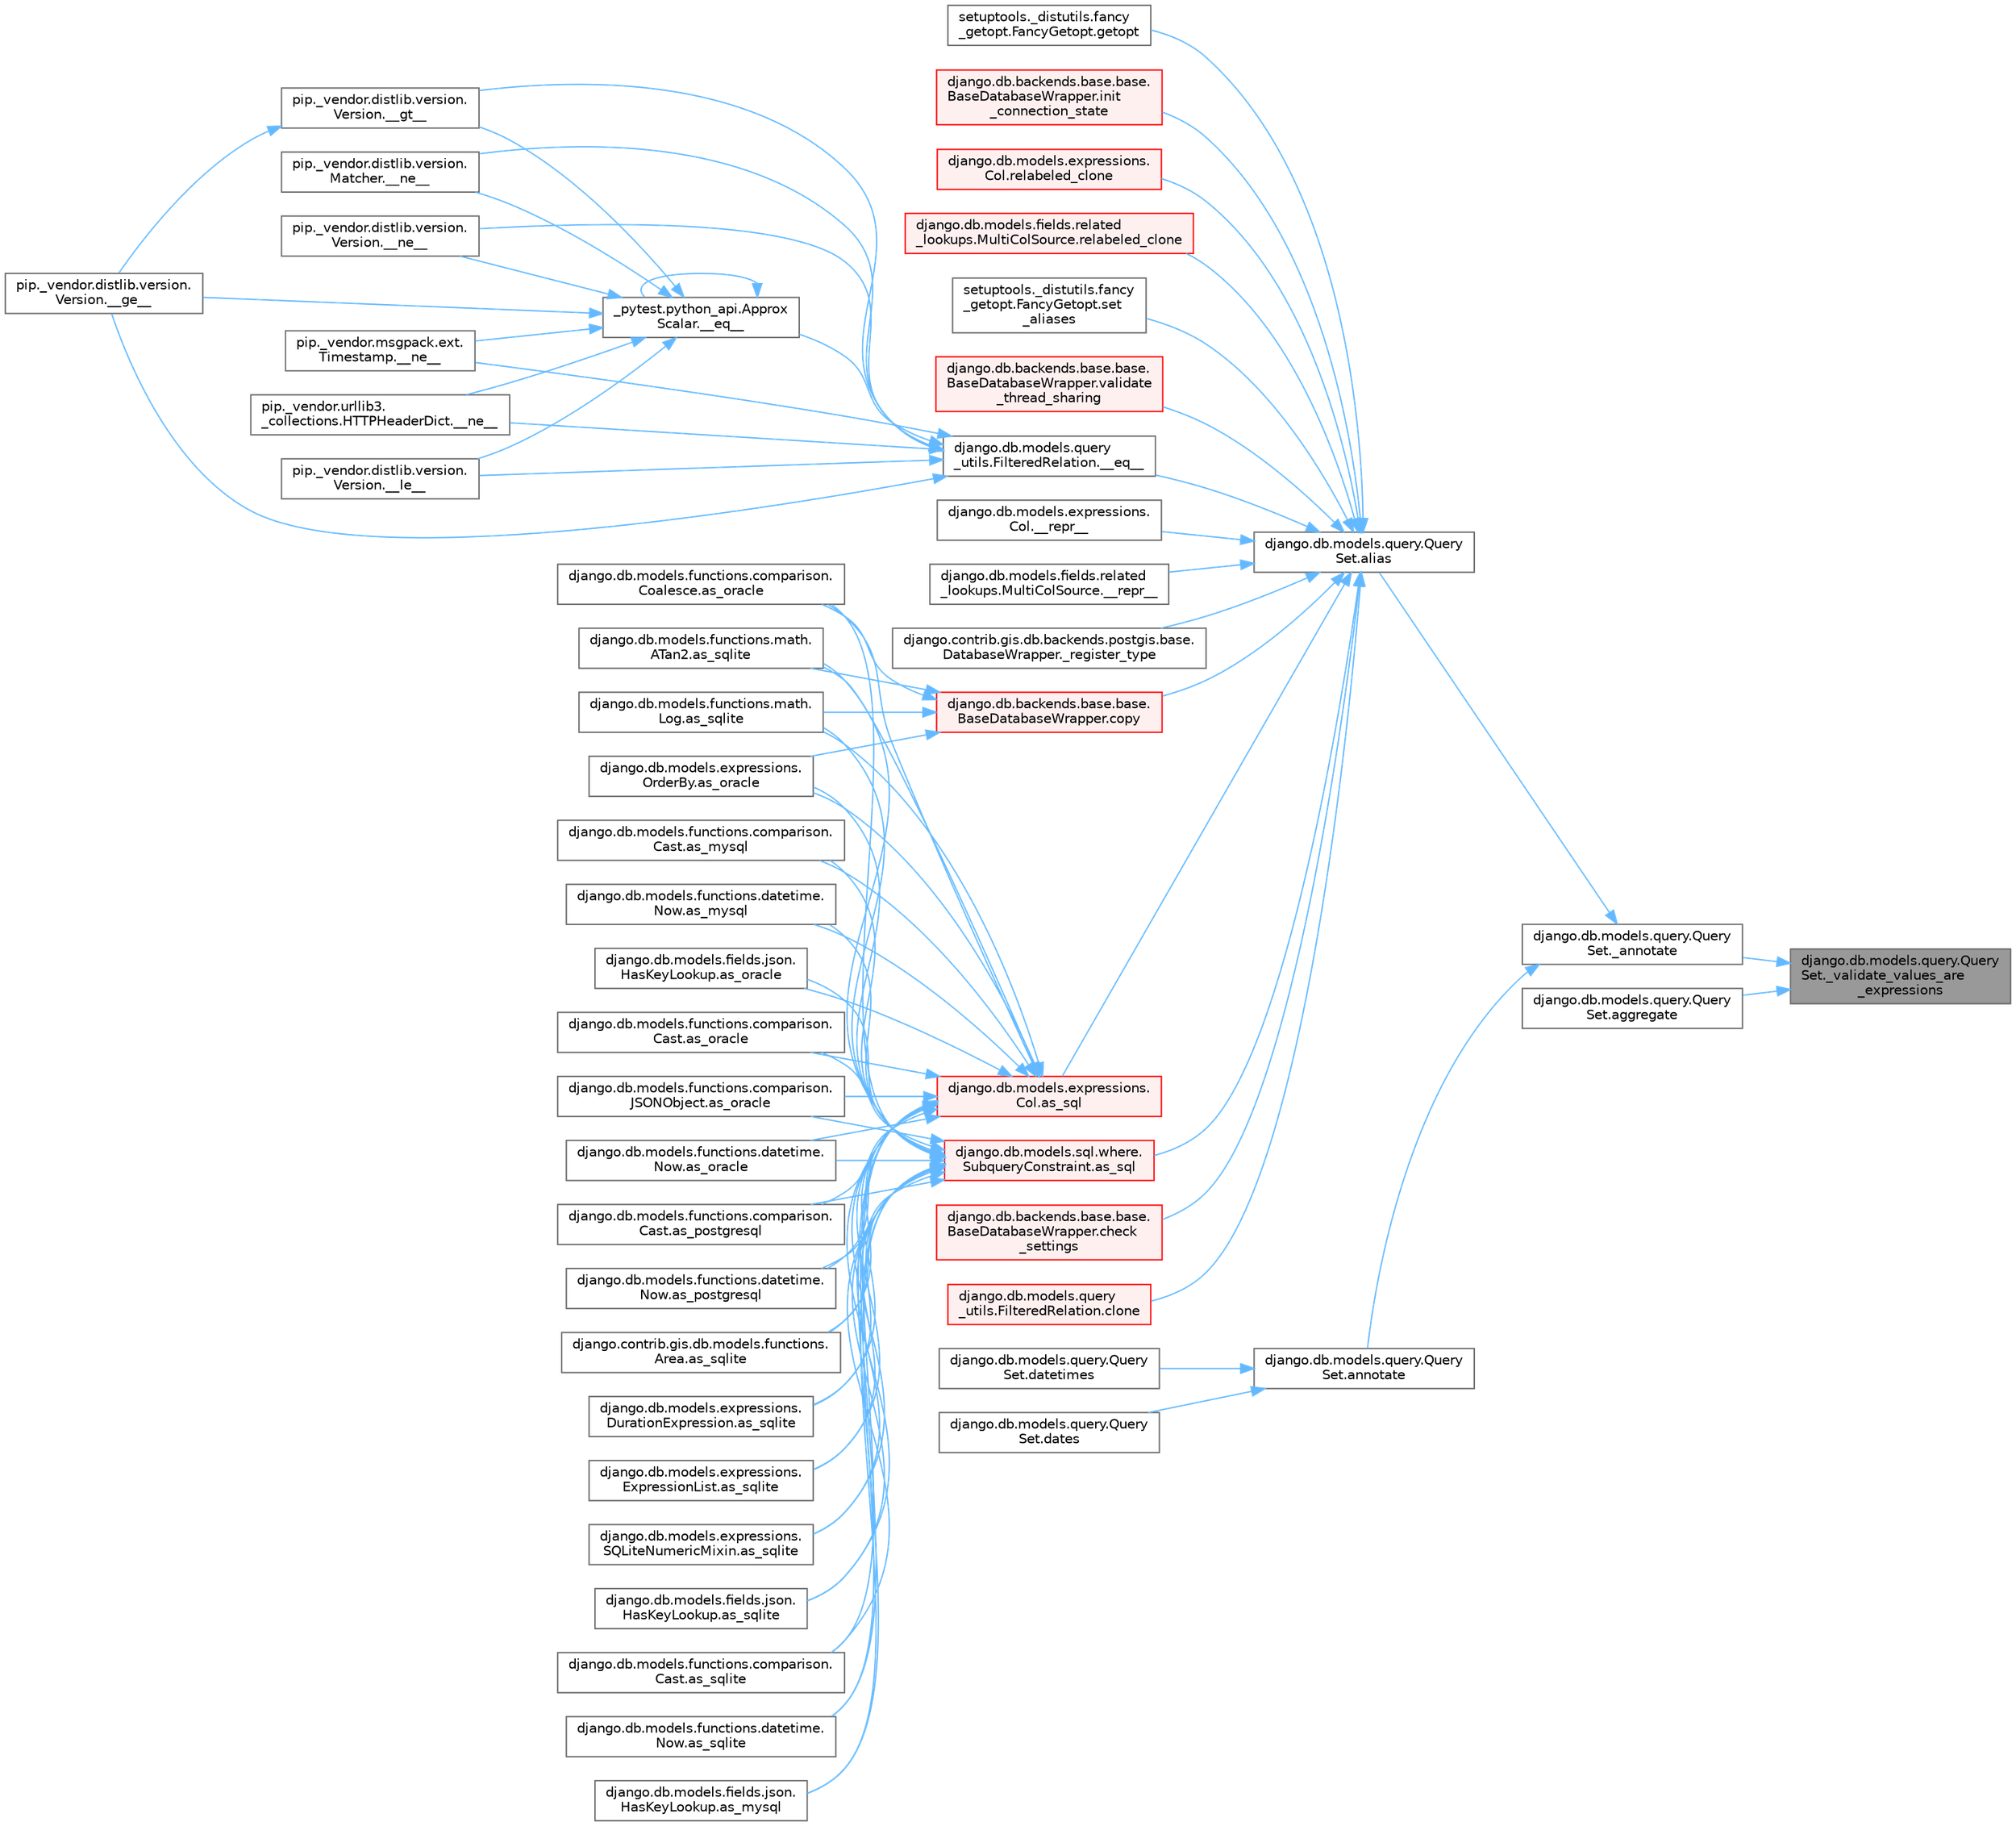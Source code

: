 digraph "django.db.models.query.QuerySet._validate_values_are_expressions"
{
 // LATEX_PDF_SIZE
  bgcolor="transparent";
  edge [fontname=Helvetica,fontsize=10,labelfontname=Helvetica,labelfontsize=10];
  node [fontname=Helvetica,fontsize=10,shape=box,height=0.2,width=0.4];
  rankdir="RL";
  Node1 [id="Node000001",label="django.db.models.query.Query\lSet._validate_values_are\l_expressions",height=0.2,width=0.4,color="gray40", fillcolor="grey60", style="filled", fontcolor="black",tooltip=" "];
  Node1 -> Node2 [id="edge1_Node000001_Node000002",dir="back",color="steelblue1",style="solid",tooltip=" "];
  Node2 [id="Node000002",label="django.db.models.query.Query\lSet._annotate",height=0.2,width=0.4,color="grey40", fillcolor="white", style="filled",URL="$classdjango_1_1db_1_1models_1_1query_1_1_query_set.html#afabda1d66ae4492de2f44d5d81a3a571",tooltip=" "];
  Node2 -> Node3 [id="edge2_Node000002_Node000003",dir="back",color="steelblue1",style="solid",tooltip=" "];
  Node3 [id="Node000003",label="django.db.models.query.Query\lSet.alias",height=0.2,width=0.4,color="grey40", fillcolor="white", style="filled",URL="$classdjango_1_1db_1_1models_1_1query_1_1_query_set.html#a896674021318d512b00a9acfd0871558",tooltip=" "];
  Node3 -> Node4 [id="edge3_Node000003_Node000004",dir="back",color="steelblue1",style="solid",tooltip=" "];
  Node4 [id="Node000004",label="django.db.models.query\l_utils.FilteredRelation.__eq__",height=0.2,width=0.4,color="grey40", fillcolor="white", style="filled",URL="$classdjango_1_1db_1_1models_1_1query__utils_1_1_filtered_relation.html#ab58c32cfc0669c190e2e9ecec0ed06b8",tooltip=" "];
  Node4 -> Node5 [id="edge4_Node000004_Node000005",dir="back",color="steelblue1",style="solid",tooltip=" "];
  Node5 [id="Node000005",label="_pytest.python_api.Approx\lScalar.__eq__",height=0.2,width=0.4,color="grey40", fillcolor="white", style="filled",URL="$class__pytest_1_1python__api_1_1_approx_scalar.html#af4601ee4ca7409927f88c83ebfc3d923",tooltip=" "];
  Node5 -> Node5 [id="edge5_Node000005_Node000005",dir="back",color="steelblue1",style="solid",tooltip=" "];
  Node5 -> Node6 [id="edge6_Node000005_Node000006",dir="back",color="steelblue1",style="solid",tooltip=" "];
  Node6 [id="Node000006",label="pip._vendor.distlib.version.\lVersion.__ge__",height=0.2,width=0.4,color="grey40", fillcolor="white", style="filled",URL="$classpip_1_1__vendor_1_1distlib_1_1version_1_1_version.html#aa6b7b889cebc687ddb5ed9040d01b1ec",tooltip=" "];
  Node5 -> Node7 [id="edge7_Node000005_Node000007",dir="back",color="steelblue1",style="solid",tooltip=" "];
  Node7 [id="Node000007",label="pip._vendor.distlib.version.\lVersion.__gt__",height=0.2,width=0.4,color="grey40", fillcolor="white", style="filled",URL="$classpip_1_1__vendor_1_1distlib_1_1version_1_1_version.html#a51cf0c8da1bb6829173ff6861b10cb5f",tooltip=" "];
  Node7 -> Node6 [id="edge8_Node000007_Node000006",dir="back",color="steelblue1",style="solid",tooltip=" "];
  Node5 -> Node8 [id="edge9_Node000005_Node000008",dir="back",color="steelblue1",style="solid",tooltip=" "];
  Node8 [id="Node000008",label="pip._vendor.distlib.version.\lVersion.__le__",height=0.2,width=0.4,color="grey40", fillcolor="white", style="filled",URL="$classpip_1_1__vendor_1_1distlib_1_1version_1_1_version.html#ae5e2c5d9b76377e286fcf92a382cbb8b",tooltip=" "];
  Node5 -> Node9 [id="edge10_Node000005_Node000009",dir="back",color="steelblue1",style="solid",tooltip=" "];
  Node9 [id="Node000009",label="pip._vendor.distlib.version.\lMatcher.__ne__",height=0.2,width=0.4,color="grey40", fillcolor="white", style="filled",URL="$classpip_1_1__vendor_1_1distlib_1_1version_1_1_matcher.html#a24f8f8a4686bff3018fee5d22f4e02f1",tooltip=" "];
  Node5 -> Node10 [id="edge11_Node000005_Node000010",dir="back",color="steelblue1",style="solid",tooltip=" "];
  Node10 [id="Node000010",label="pip._vendor.distlib.version.\lVersion.__ne__",height=0.2,width=0.4,color="grey40", fillcolor="white", style="filled",URL="$classpip_1_1__vendor_1_1distlib_1_1version_1_1_version.html#aea3cdf6db007318ab1a2e8d144e2a4a1",tooltip=" "];
  Node5 -> Node11 [id="edge12_Node000005_Node000011",dir="back",color="steelblue1",style="solid",tooltip=" "];
  Node11 [id="Node000011",label="pip._vendor.msgpack.ext.\lTimestamp.__ne__",height=0.2,width=0.4,color="grey40", fillcolor="white", style="filled",URL="$classpip_1_1__vendor_1_1msgpack_1_1ext_1_1_timestamp.html#ac38b8cada8075f7a1133b06bc99b2317",tooltip=" "];
  Node5 -> Node12 [id="edge13_Node000005_Node000012",dir="back",color="steelblue1",style="solid",tooltip=" "];
  Node12 [id="Node000012",label="pip._vendor.urllib3.\l_collections.HTTPHeaderDict.__ne__",height=0.2,width=0.4,color="grey40", fillcolor="white", style="filled",URL="$classpip_1_1__vendor_1_1urllib3_1_1__collections_1_1_h_t_t_p_header_dict.html#aa7766a9499d33160a1258e140e35a806",tooltip=" "];
  Node4 -> Node6 [id="edge14_Node000004_Node000006",dir="back",color="steelblue1",style="solid",tooltip=" "];
  Node4 -> Node7 [id="edge15_Node000004_Node000007",dir="back",color="steelblue1",style="solid",tooltip=" "];
  Node4 -> Node8 [id="edge16_Node000004_Node000008",dir="back",color="steelblue1",style="solid",tooltip=" "];
  Node4 -> Node9 [id="edge17_Node000004_Node000009",dir="back",color="steelblue1",style="solid",tooltip=" "];
  Node4 -> Node10 [id="edge18_Node000004_Node000010",dir="back",color="steelblue1",style="solid",tooltip=" "];
  Node4 -> Node11 [id="edge19_Node000004_Node000011",dir="back",color="steelblue1",style="solid",tooltip=" "];
  Node4 -> Node12 [id="edge20_Node000004_Node000012",dir="back",color="steelblue1",style="solid",tooltip=" "];
  Node3 -> Node13 [id="edge21_Node000003_Node000013",dir="back",color="steelblue1",style="solid",tooltip=" "];
  Node13 [id="Node000013",label="django.db.models.expressions.\lCol.__repr__",height=0.2,width=0.4,color="grey40", fillcolor="white", style="filled",URL="$classdjango_1_1db_1_1models_1_1expressions_1_1_col.html#acde6e7dbb8f0b15370e81924bda0cf63",tooltip=" "];
  Node3 -> Node14 [id="edge22_Node000003_Node000014",dir="back",color="steelblue1",style="solid",tooltip=" "];
  Node14 [id="Node000014",label="django.db.models.fields.related\l_lookups.MultiColSource.__repr__",height=0.2,width=0.4,color="grey40", fillcolor="white", style="filled",URL="$classdjango_1_1db_1_1models_1_1fields_1_1related__lookups_1_1_multi_col_source.html#af22239ff0715d4980760687bb104df90",tooltip=" "];
  Node3 -> Node15 [id="edge23_Node000003_Node000015",dir="back",color="steelblue1",style="solid",tooltip=" "];
  Node15 [id="Node000015",label="django.contrib.gis.db.backends.postgis.base.\lDatabaseWrapper._register_type",height=0.2,width=0.4,color="grey40", fillcolor="white", style="filled",URL="$classdjango_1_1contrib_1_1gis_1_1db_1_1backends_1_1postgis_1_1base_1_1_database_wrapper.html#ac80d4a0b9f985bedd9d3ca2d2d901071",tooltip=" "];
  Node3 -> Node16 [id="edge24_Node000003_Node000016",dir="back",color="steelblue1",style="solid",tooltip=" "];
  Node16 [id="Node000016",label="django.db.models.expressions.\lCol.as_sql",height=0.2,width=0.4,color="red", fillcolor="#FFF0F0", style="filled",URL="$classdjango_1_1db_1_1models_1_1expressions_1_1_col.html#a9092e663003e5ecd1345b37792ad4bb9",tooltip=" "];
  Node16 -> Node17 [id="edge25_Node000016_Node000017",dir="back",color="steelblue1",style="solid",tooltip=" "];
  Node17 [id="Node000017",label="django.db.models.fields.json.\lHasKeyLookup.as_mysql",height=0.2,width=0.4,color="grey40", fillcolor="white", style="filled",URL="$classdjango_1_1db_1_1models_1_1fields_1_1json_1_1_has_key_lookup.html#a10f67427287f2c0ea32513ca6f481e96",tooltip=" "];
  Node16 -> Node18 [id="edge26_Node000016_Node000018",dir="back",color="steelblue1",style="solid",tooltip=" "];
  Node18 [id="Node000018",label="django.db.models.functions.comparison.\lCast.as_mysql",height=0.2,width=0.4,color="grey40", fillcolor="white", style="filled",URL="$classdjango_1_1db_1_1models_1_1functions_1_1comparison_1_1_cast.html#a447737891e955909c6a381529a67a84e",tooltip=" "];
  Node16 -> Node19 [id="edge27_Node000016_Node000019",dir="back",color="steelblue1",style="solid",tooltip=" "];
  Node19 [id="Node000019",label="django.db.models.functions.datetime.\lNow.as_mysql",height=0.2,width=0.4,color="grey40", fillcolor="white", style="filled",URL="$classdjango_1_1db_1_1models_1_1functions_1_1datetime_1_1_now.html#a070a9334fb198086c0c4e96e9725d92b",tooltip=" "];
  Node16 -> Node20 [id="edge28_Node000016_Node000020",dir="back",color="steelblue1",style="solid",tooltip=" "];
  Node20 [id="Node000020",label="django.db.models.expressions.\lOrderBy.as_oracle",height=0.2,width=0.4,color="grey40", fillcolor="white", style="filled",URL="$classdjango_1_1db_1_1models_1_1expressions_1_1_order_by.html#af9b6ede9b0df85d6bcf54f983b3a8f6a",tooltip=" "];
  Node16 -> Node21 [id="edge29_Node000016_Node000021",dir="back",color="steelblue1",style="solid",tooltip=" "];
  Node21 [id="Node000021",label="django.db.models.fields.json.\lHasKeyLookup.as_oracle",height=0.2,width=0.4,color="grey40", fillcolor="white", style="filled",URL="$classdjango_1_1db_1_1models_1_1fields_1_1json_1_1_has_key_lookup.html#afbb88aa4fb23b3ec3acdc695c2f52398",tooltip=" "];
  Node16 -> Node22 [id="edge30_Node000016_Node000022",dir="back",color="steelblue1",style="solid",tooltip=" "];
  Node22 [id="Node000022",label="django.db.models.functions.comparison.\lCast.as_oracle",height=0.2,width=0.4,color="grey40", fillcolor="white", style="filled",URL="$classdjango_1_1db_1_1models_1_1functions_1_1comparison_1_1_cast.html#ad466cd7ca85dc257d9e2718f41a263ec",tooltip=" "];
  Node16 -> Node23 [id="edge31_Node000016_Node000023",dir="back",color="steelblue1",style="solid",tooltip=" "];
  Node23 [id="Node000023",label="django.db.models.functions.comparison.\lCoalesce.as_oracle",height=0.2,width=0.4,color="grey40", fillcolor="white", style="filled",URL="$classdjango_1_1db_1_1models_1_1functions_1_1comparison_1_1_coalesce.html#a1bbeea180ef3ef4d8ba5d51d33d6ef85",tooltip=" "];
  Node16 -> Node24 [id="edge32_Node000016_Node000024",dir="back",color="steelblue1",style="solid",tooltip=" "];
  Node24 [id="Node000024",label="django.db.models.functions.comparison.\lJSONObject.as_oracle",height=0.2,width=0.4,color="grey40", fillcolor="white", style="filled",URL="$classdjango_1_1db_1_1models_1_1functions_1_1comparison_1_1_j_s_o_n_object.html#a4b4fa1161d27b0a9bbbdd0370e9af364",tooltip=" "];
  Node16 -> Node25 [id="edge33_Node000016_Node000025",dir="back",color="steelblue1",style="solid",tooltip=" "];
  Node25 [id="Node000025",label="django.db.models.functions.datetime.\lNow.as_oracle",height=0.2,width=0.4,color="grey40", fillcolor="white", style="filled",URL="$classdjango_1_1db_1_1models_1_1functions_1_1datetime_1_1_now.html#ad5e1ae918a5c4d39f675f98280440538",tooltip=" "];
  Node16 -> Node26 [id="edge34_Node000016_Node000026",dir="back",color="steelblue1",style="solid",tooltip=" "];
  Node26 [id="Node000026",label="django.db.models.functions.comparison.\lCast.as_postgresql",height=0.2,width=0.4,color="grey40", fillcolor="white", style="filled",URL="$classdjango_1_1db_1_1models_1_1functions_1_1comparison_1_1_cast.html#ae51aa6aa6fe8ca7064d8bca2f8e05188",tooltip=" "];
  Node16 -> Node27 [id="edge35_Node000016_Node000027",dir="back",color="steelblue1",style="solid",tooltip=" "];
  Node27 [id="Node000027",label="django.db.models.functions.datetime.\lNow.as_postgresql",height=0.2,width=0.4,color="grey40", fillcolor="white", style="filled",URL="$classdjango_1_1db_1_1models_1_1functions_1_1datetime_1_1_now.html#af1402a88867fc6d69f3f56f655f37fca",tooltip=" "];
  Node16 -> Node28 [id="edge36_Node000016_Node000028",dir="back",color="steelblue1",style="solid",tooltip=" "];
  Node28 [id="Node000028",label="django.contrib.gis.db.models.functions.\lArea.as_sqlite",height=0.2,width=0.4,color="grey40", fillcolor="white", style="filled",URL="$classdjango_1_1contrib_1_1gis_1_1db_1_1models_1_1functions_1_1_area.html#ab8bfa3d35d4368e04318069dd28bd2ca",tooltip=" "];
  Node16 -> Node29 [id="edge37_Node000016_Node000029",dir="back",color="steelblue1",style="solid",tooltip=" "];
  Node29 [id="Node000029",label="django.db.models.expressions.\lDurationExpression.as_sqlite",height=0.2,width=0.4,color="grey40", fillcolor="white", style="filled",URL="$classdjango_1_1db_1_1models_1_1expressions_1_1_duration_expression.html#a5f33f70ca03904ce9b2e9824652e9fff",tooltip=" "];
  Node16 -> Node30 [id="edge38_Node000016_Node000030",dir="back",color="steelblue1",style="solid",tooltip=" "];
  Node30 [id="Node000030",label="django.db.models.expressions.\lExpressionList.as_sqlite",height=0.2,width=0.4,color="grey40", fillcolor="white", style="filled",URL="$classdjango_1_1db_1_1models_1_1expressions_1_1_expression_list.html#ae577275a98dec786535830e8d24aa13e",tooltip=" "];
  Node16 -> Node31 [id="edge39_Node000016_Node000031",dir="back",color="steelblue1",style="solid",tooltip=" "];
  Node31 [id="Node000031",label="django.db.models.expressions.\lSQLiteNumericMixin.as_sqlite",height=0.2,width=0.4,color="grey40", fillcolor="white", style="filled",URL="$classdjango_1_1db_1_1models_1_1expressions_1_1_s_q_lite_numeric_mixin.html#a7c649b97074b00e095c4ee2b3bc62482",tooltip=" "];
  Node16 -> Node32 [id="edge40_Node000016_Node000032",dir="back",color="steelblue1",style="solid",tooltip=" "];
  Node32 [id="Node000032",label="django.db.models.fields.json.\lHasKeyLookup.as_sqlite",height=0.2,width=0.4,color="grey40", fillcolor="white", style="filled",URL="$classdjango_1_1db_1_1models_1_1fields_1_1json_1_1_has_key_lookup.html#aaa01efd0fa197e203c40f6f05b000141",tooltip=" "];
  Node16 -> Node33 [id="edge41_Node000016_Node000033",dir="back",color="steelblue1",style="solid",tooltip=" "];
  Node33 [id="Node000033",label="django.db.models.functions.comparison.\lCast.as_sqlite",height=0.2,width=0.4,color="grey40", fillcolor="white", style="filled",URL="$classdjango_1_1db_1_1models_1_1functions_1_1comparison_1_1_cast.html#a1943b51797a168ff6a3ad37005086d8c",tooltip=" "];
  Node16 -> Node34 [id="edge42_Node000016_Node000034",dir="back",color="steelblue1",style="solid",tooltip=" "];
  Node34 [id="Node000034",label="django.db.models.functions.datetime.\lNow.as_sqlite",height=0.2,width=0.4,color="grey40", fillcolor="white", style="filled",URL="$classdjango_1_1db_1_1models_1_1functions_1_1datetime_1_1_now.html#a5525700866738572645141dd6f2ef41c",tooltip=" "];
  Node16 -> Node35 [id="edge43_Node000016_Node000035",dir="back",color="steelblue1",style="solid",tooltip=" "];
  Node35 [id="Node000035",label="django.db.models.functions.math.\lATan2.as_sqlite",height=0.2,width=0.4,color="grey40", fillcolor="white", style="filled",URL="$classdjango_1_1db_1_1models_1_1functions_1_1math_1_1_a_tan2.html#ac343d11000341dfc431de19f416ea4b6",tooltip=" "];
  Node16 -> Node36 [id="edge44_Node000016_Node000036",dir="back",color="steelblue1",style="solid",tooltip=" "];
  Node36 [id="Node000036",label="django.db.models.functions.math.\lLog.as_sqlite",height=0.2,width=0.4,color="grey40", fillcolor="white", style="filled",URL="$classdjango_1_1db_1_1models_1_1functions_1_1math_1_1_log.html#afcc146563033738d87dd1dc17d005111",tooltip=" "];
  Node3 -> Node45 [id="edge45_Node000003_Node000045",dir="back",color="steelblue1",style="solid",tooltip=" "];
  Node45 [id="Node000045",label="django.db.models.sql.where.\lSubqueryConstraint.as_sql",height=0.2,width=0.4,color="red", fillcolor="#FFF0F0", style="filled",URL="$classdjango_1_1db_1_1models_1_1sql_1_1where_1_1_subquery_constraint.html#a8c1c000280e44b0dcbc1fd4248a78043",tooltip=" "];
  Node45 -> Node17 [id="edge46_Node000045_Node000017",dir="back",color="steelblue1",style="solid",tooltip=" "];
  Node45 -> Node18 [id="edge47_Node000045_Node000018",dir="back",color="steelblue1",style="solid",tooltip=" "];
  Node45 -> Node19 [id="edge48_Node000045_Node000019",dir="back",color="steelblue1",style="solid",tooltip=" "];
  Node45 -> Node20 [id="edge49_Node000045_Node000020",dir="back",color="steelblue1",style="solid",tooltip=" "];
  Node45 -> Node21 [id="edge50_Node000045_Node000021",dir="back",color="steelblue1",style="solid",tooltip=" "];
  Node45 -> Node22 [id="edge51_Node000045_Node000022",dir="back",color="steelblue1",style="solid",tooltip=" "];
  Node45 -> Node23 [id="edge52_Node000045_Node000023",dir="back",color="steelblue1",style="solid",tooltip=" "];
  Node45 -> Node24 [id="edge53_Node000045_Node000024",dir="back",color="steelblue1",style="solid",tooltip=" "];
  Node45 -> Node25 [id="edge54_Node000045_Node000025",dir="back",color="steelblue1",style="solid",tooltip=" "];
  Node45 -> Node26 [id="edge55_Node000045_Node000026",dir="back",color="steelblue1",style="solid",tooltip=" "];
  Node45 -> Node27 [id="edge56_Node000045_Node000027",dir="back",color="steelblue1",style="solid",tooltip=" "];
  Node45 -> Node28 [id="edge57_Node000045_Node000028",dir="back",color="steelblue1",style="solid",tooltip=" "];
  Node45 -> Node29 [id="edge58_Node000045_Node000029",dir="back",color="steelblue1",style="solid",tooltip=" "];
  Node45 -> Node30 [id="edge59_Node000045_Node000030",dir="back",color="steelblue1",style="solid",tooltip=" "];
  Node45 -> Node31 [id="edge60_Node000045_Node000031",dir="back",color="steelblue1",style="solid",tooltip=" "];
  Node45 -> Node32 [id="edge61_Node000045_Node000032",dir="back",color="steelblue1",style="solid",tooltip=" "];
  Node45 -> Node33 [id="edge62_Node000045_Node000033",dir="back",color="steelblue1",style="solid",tooltip=" "];
  Node45 -> Node34 [id="edge63_Node000045_Node000034",dir="back",color="steelblue1",style="solid",tooltip=" "];
  Node45 -> Node35 [id="edge64_Node000045_Node000035",dir="back",color="steelblue1",style="solid",tooltip=" "];
  Node45 -> Node36 [id="edge65_Node000045_Node000036",dir="back",color="steelblue1",style="solid",tooltip=" "];
  Node3 -> Node46 [id="edge66_Node000003_Node000046",dir="back",color="steelblue1",style="solid",tooltip=" "];
  Node46 [id="Node000046",label="django.db.backends.base.base.\lBaseDatabaseWrapper.check\l_settings",height=0.2,width=0.4,color="red", fillcolor="#FFF0F0", style="filled",URL="$classdjango_1_1db_1_1backends_1_1base_1_1base_1_1_base_database_wrapper.html#ade36d19d6439f7f781151786f4365cf5",tooltip=" "];
  Node3 -> Node3187 [id="edge67_Node000003_Node003187",dir="back",color="steelblue1",style="solid",tooltip=" "];
  Node3187 [id="Node003187",label="django.db.models.query\l_utils.FilteredRelation.clone",height=0.2,width=0.4,color="red", fillcolor="#FFF0F0", style="filled",URL="$classdjango_1_1db_1_1models_1_1query__utils_1_1_filtered_relation.html#aaf3e959023ac69e42587bd1fa4c23679",tooltip=" "];
  Node3 -> Node3188 [id="edge68_Node000003_Node003188",dir="back",color="steelblue1",style="solid",tooltip=" "];
  Node3188 [id="Node003188",label="django.db.backends.base.base.\lBaseDatabaseWrapper.copy",height=0.2,width=0.4,color="red", fillcolor="#FFF0F0", style="filled",URL="$classdjango_1_1db_1_1backends_1_1base_1_1base_1_1_base_database_wrapper.html#a655ed3d049ec9c35530e8819d28fdc62",tooltip=" "];
  Node3188 -> Node20 [id="edge69_Node003188_Node000020",dir="back",color="steelblue1",style="solid",tooltip=" "];
  Node3188 -> Node23 [id="edge70_Node003188_Node000023",dir="back",color="steelblue1",style="solid",tooltip=" "];
  Node3188 -> Node35 [id="edge71_Node003188_Node000035",dir="back",color="steelblue1",style="solid",tooltip=" "];
  Node3188 -> Node36 [id="edge72_Node003188_Node000036",dir="back",color="steelblue1",style="solid",tooltip=" "];
  Node3 -> Node3189 [id="edge73_Node000003_Node003189",dir="back",color="steelblue1",style="solid",tooltip=" "];
  Node3189 [id="Node003189",label="setuptools._distutils.fancy\l_getopt.FancyGetopt.getopt",height=0.2,width=0.4,color="grey40", fillcolor="white", style="filled",URL="$classsetuptools_1_1__distutils_1_1fancy__getopt_1_1_fancy_getopt.html#aed96c01e515fa488b89a634af561589a",tooltip=" "];
  Node3 -> Node1602 [id="edge74_Node000003_Node001602",dir="back",color="steelblue1",style="solid",tooltip=" "];
  Node1602 [id="Node001602",label="django.db.backends.base.base.\lBaseDatabaseWrapper.init\l_connection_state",height=0.2,width=0.4,color="red", fillcolor="#FFF0F0", style="filled",URL="$classdjango_1_1db_1_1backends_1_1base_1_1base_1_1_base_database_wrapper.html#a0543e30695d4e60ad91be5456fcc7606",tooltip=" "];
  Node3 -> Node2838 [id="edge75_Node000003_Node002838",dir="back",color="steelblue1",style="solid",tooltip=" "];
  Node2838 [id="Node002838",label="django.db.models.expressions.\lCol.relabeled_clone",height=0.2,width=0.4,color="red", fillcolor="#FFF0F0", style="filled",URL="$classdjango_1_1db_1_1models_1_1expressions_1_1_col.html#a8fff9c1a73b14406f7ce601d90630464",tooltip=" "];
  Node3 -> Node2765 [id="edge76_Node000003_Node002765",dir="back",color="steelblue1",style="solid",tooltip=" "];
  Node2765 [id="Node002765",label="django.db.models.fields.related\l_lookups.MultiColSource.relabeled_clone",height=0.2,width=0.4,color="red", fillcolor="#FFF0F0", style="filled",URL="$classdjango_1_1db_1_1models_1_1fields_1_1related__lookups_1_1_multi_col_source.html#a835093621611933b6222bea360956b0c",tooltip=" "];
  Node3 -> Node3190 [id="edge77_Node000003_Node003190",dir="back",color="steelblue1",style="solid",tooltip=" "];
  Node3190 [id="Node003190",label="setuptools._distutils.fancy\l_getopt.FancyGetopt.set\l_aliases",height=0.2,width=0.4,color="grey40", fillcolor="white", style="filled",URL="$classsetuptools_1_1__distutils_1_1fancy__getopt_1_1_fancy_getopt.html#aae9ba32e8fe07571b219482705ffff4c",tooltip=" "];
  Node3 -> Node3191 [id="edge78_Node000003_Node003191",dir="back",color="steelblue1",style="solid",tooltip=" "];
  Node3191 [id="Node003191",label="django.db.backends.base.base.\lBaseDatabaseWrapper.validate\l_thread_sharing",height=0.2,width=0.4,color="red", fillcolor="#FFF0F0", style="filled",URL="$classdjango_1_1db_1_1backends_1_1base_1_1base_1_1_base_database_wrapper.html#adea4e3380c08118490c13a61f2d3f89a",tooltip=" "];
  Node2 -> Node3207 [id="edge79_Node000002_Node003207",dir="back",color="steelblue1",style="solid",tooltip=" "];
  Node3207 [id="Node003207",label="django.db.models.query.Query\lSet.annotate",height=0.2,width=0.4,color="grey40", fillcolor="white", style="filled",URL="$classdjango_1_1db_1_1models_1_1query_1_1_query_set.html#a9428fbad0d9fa93df3416a893a61d260",tooltip=" "];
  Node3207 -> Node3208 [id="edge80_Node003207_Node003208",dir="back",color="steelblue1",style="solid",tooltip=" "];
  Node3208 [id="Node003208",label="django.db.models.query.Query\lSet.dates",height=0.2,width=0.4,color="grey40", fillcolor="white", style="filled",URL="$classdjango_1_1db_1_1models_1_1query_1_1_query_set.html#ab322cd40c8a89ed00fcb3fd1fc56a31d",tooltip=" "];
  Node3207 -> Node3209 [id="edge81_Node003207_Node003209",dir="back",color="steelblue1",style="solid",tooltip=" "];
  Node3209 [id="Node003209",label="django.db.models.query.Query\lSet.datetimes",height=0.2,width=0.4,color="grey40", fillcolor="white", style="filled",URL="$classdjango_1_1db_1_1models_1_1query_1_1_query_set.html#a03e6950ef36c65ea24e77b13fae1f01c",tooltip=" "];
  Node1 -> Node3210 [id="edge82_Node000001_Node003210",dir="back",color="steelblue1",style="solid",tooltip=" "];
  Node3210 [id="Node003210",label="django.db.models.query.Query\lSet.aggregate",height=0.2,width=0.4,color="grey40", fillcolor="white", style="filled",URL="$classdjango_1_1db_1_1models_1_1query_1_1_query_set.html#a4821ffddf0c0524710a038435662c8fc",tooltip=" "];
}
